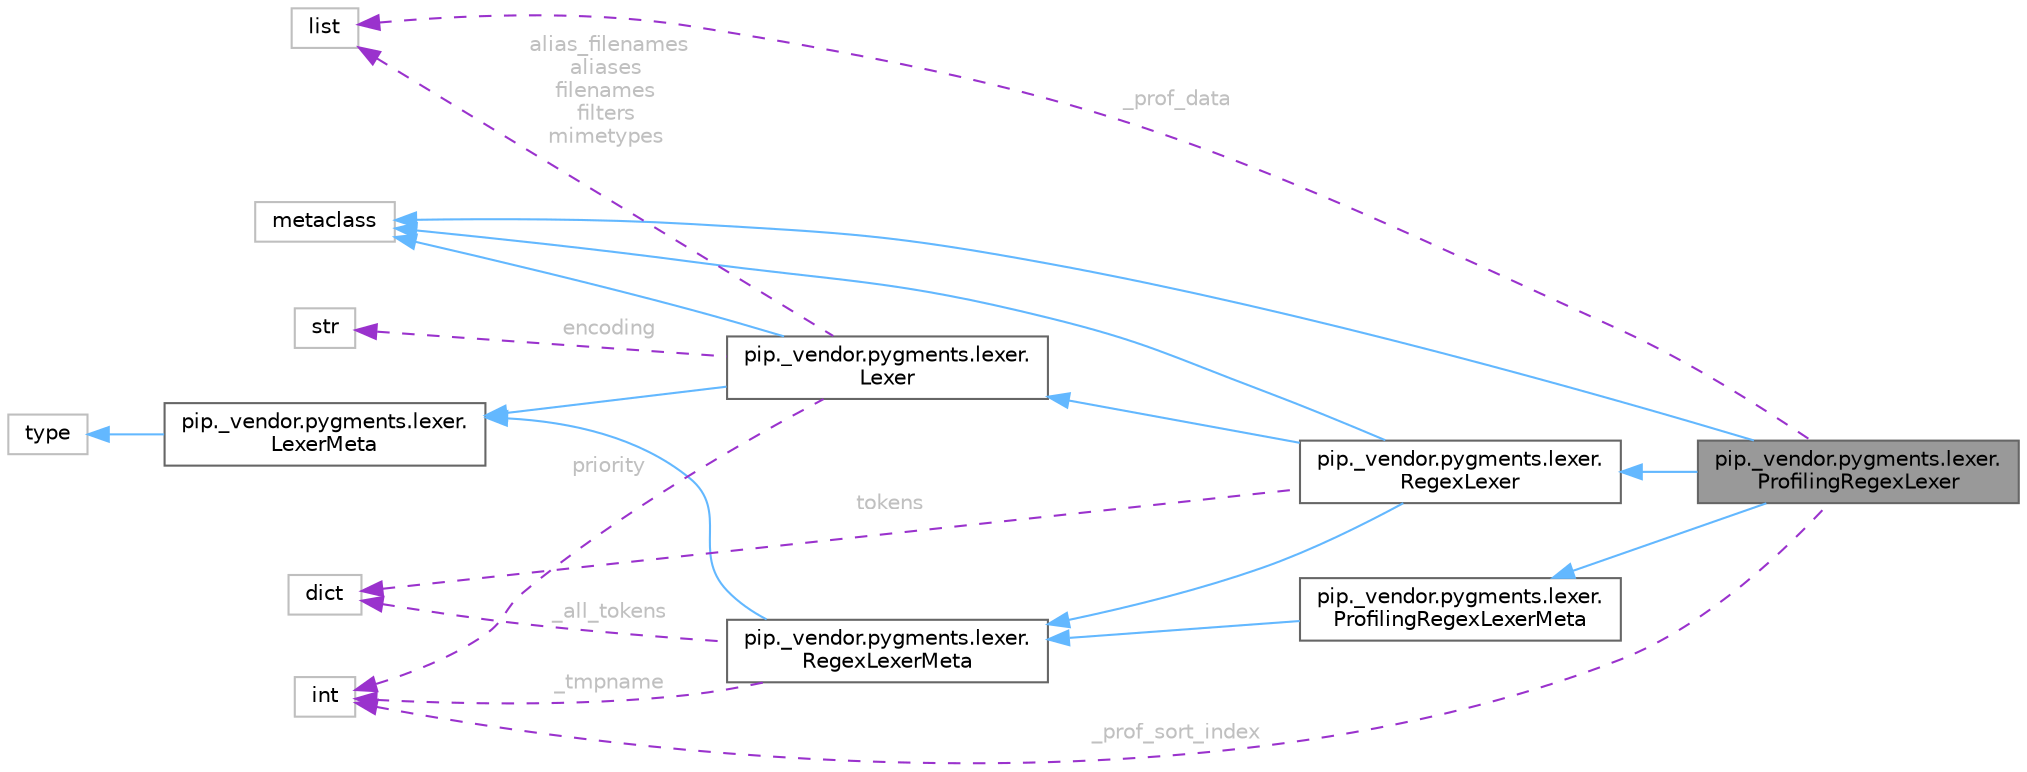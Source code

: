 digraph "pip._vendor.pygments.lexer.ProfilingRegexLexer"
{
 // LATEX_PDF_SIZE
  bgcolor="transparent";
  edge [fontname=Helvetica,fontsize=10,labelfontname=Helvetica,labelfontsize=10];
  node [fontname=Helvetica,fontsize=10,shape=box,height=0.2,width=0.4];
  rankdir="LR";
  Node1 [id="Node000001",label="pip._vendor.pygments.lexer.\lProfilingRegexLexer",height=0.2,width=0.4,color="gray40", fillcolor="grey60", style="filled", fontcolor="black",tooltip=" "];
  Node2 -> Node1 [id="edge1_Node000001_Node000002",dir="back",color="steelblue1",style="solid",tooltip=" "];
  Node2 [id="Node000002",label="pip._vendor.pygments.lexer.\lRegexLexer",height=0.2,width=0.4,color="gray40", fillcolor="white", style="filled",URL="$d0/d76/classpip_1_1__vendor_1_1pygments_1_1lexer_1_1RegexLexer.html",tooltip=" "];
  Node3 -> Node2 [id="edge2_Node000002_Node000003",dir="back",color="steelblue1",style="solid",tooltip=" "];
  Node3 [id="Node000003",label="pip._vendor.pygments.lexer.\lLexer",height=0.2,width=0.4,color="gray40", fillcolor="white", style="filled",URL="$d4/db8/classpip_1_1__vendor_1_1pygments_1_1lexer_1_1Lexer.html",tooltip=" "];
  Node4 -> Node3 [id="edge3_Node000003_Node000004",dir="back",color="steelblue1",style="solid",tooltip=" "];
  Node4 [id="Node000004",label="metaclass",height=0.2,width=0.4,color="grey75", fillcolor="white", style="filled",URL="$d1/d9a/classmetaclass.html",tooltip=" "];
  Node5 -> Node3 [id="edge4_Node000003_Node000005",dir="back",color="steelblue1",style="solid",tooltip=" "];
  Node5 [id="Node000005",label="pip._vendor.pygments.lexer.\lLexerMeta",height=0.2,width=0.4,color="gray40", fillcolor="white", style="filled",URL="$d7/d97/classpip_1_1__vendor_1_1pygments_1_1lexer_1_1LexerMeta.html",tooltip=" "];
  Node6 -> Node5 [id="edge5_Node000005_Node000006",dir="back",color="steelblue1",style="solid",tooltip=" "];
  Node6 [id="Node000006",label="type",height=0.2,width=0.4,color="grey75", fillcolor="white", style="filled",tooltip=" "];
  Node7 -> Node3 [id="edge6_Node000003_Node000007",dir="back",color="darkorchid3",style="dashed",tooltip=" ",label=" alias_filenames\naliases\nfilenames\nfilters\nmimetypes",fontcolor="grey" ];
  Node7 [id="Node000007",label="list",height=0.2,width=0.4,color="grey75", fillcolor="white", style="filled",tooltip=" "];
  Node8 -> Node3 [id="edge7_Node000003_Node000008",dir="back",color="darkorchid3",style="dashed",tooltip=" ",label=" priority",fontcolor="grey" ];
  Node8 [id="Node000008",label="int",height=0.2,width=0.4,color="grey75", fillcolor="white", style="filled",tooltip=" "];
  Node9 -> Node3 [id="edge8_Node000003_Node000009",dir="back",color="darkorchid3",style="dashed",tooltip=" ",label=" encoding",fontcolor="grey" ];
  Node9 [id="Node000009",label="str",height=0.2,width=0.4,color="grey75", fillcolor="white", style="filled",tooltip=" "];
  Node4 -> Node2 [id="edge9_Node000002_Node000004",dir="back",color="steelblue1",style="solid",tooltip=" "];
  Node10 -> Node2 [id="edge10_Node000002_Node000010",dir="back",color="steelblue1",style="solid",tooltip=" "];
  Node10 [id="Node000010",label="pip._vendor.pygments.lexer.\lRegexLexerMeta",height=0.2,width=0.4,color="gray40", fillcolor="white", style="filled",URL="$da/da0/classpip_1_1__vendor_1_1pygments_1_1lexer_1_1RegexLexerMeta.html",tooltip=" "];
  Node5 -> Node10 [id="edge11_Node000010_Node000005",dir="back",color="steelblue1",style="solid",tooltip=" "];
  Node11 -> Node10 [id="edge12_Node000010_Node000011",dir="back",color="darkorchid3",style="dashed",tooltip=" ",label=" _all_tokens",fontcolor="grey" ];
  Node11 [id="Node000011",label="dict",height=0.2,width=0.4,color="grey75", fillcolor="white", style="filled",tooltip=" "];
  Node8 -> Node10 [id="edge13_Node000010_Node000008",dir="back",color="darkorchid3",style="dashed",tooltip=" ",label=" _tmpname",fontcolor="grey" ];
  Node11 -> Node2 [id="edge14_Node000002_Node000011",dir="back",color="darkorchid3",style="dashed",tooltip=" ",label=" tokens",fontcolor="grey" ];
  Node4 -> Node1 [id="edge15_Node000001_Node000004",dir="back",color="steelblue1",style="solid",tooltip=" "];
  Node12 -> Node1 [id="edge16_Node000001_Node000012",dir="back",color="steelblue1",style="solid",tooltip=" "];
  Node12 [id="Node000012",label="pip._vendor.pygments.lexer.\lProfilingRegexLexerMeta",height=0.2,width=0.4,color="gray40", fillcolor="white", style="filled",URL="$d0/d07/classpip_1_1__vendor_1_1pygments_1_1lexer_1_1ProfilingRegexLexerMeta.html",tooltip=" "];
  Node10 -> Node12 [id="edge17_Node000012_Node000010",dir="back",color="steelblue1",style="solid",tooltip=" "];
  Node7 -> Node1 [id="edge18_Node000001_Node000007",dir="back",color="darkorchid3",style="dashed",tooltip=" ",label=" _prof_data",fontcolor="grey" ];
  Node8 -> Node1 [id="edge19_Node000001_Node000008",dir="back",color="darkorchid3",style="dashed",tooltip=" ",label=" _prof_sort_index",fontcolor="grey" ];
}
